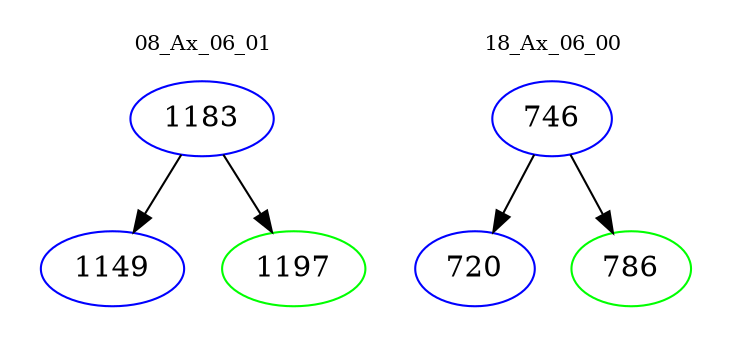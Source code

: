 digraph{
subgraph cluster_0 {
color = white
label = "08_Ax_06_01";
fontsize=10;
T0_1183 [label="1183", color="blue"]
T0_1183 -> T0_1149 [color="black"]
T0_1149 [label="1149", color="blue"]
T0_1183 -> T0_1197 [color="black"]
T0_1197 [label="1197", color="green"]
}
subgraph cluster_1 {
color = white
label = "18_Ax_06_00";
fontsize=10;
T1_746 [label="746", color="blue"]
T1_746 -> T1_720 [color="black"]
T1_720 [label="720", color="blue"]
T1_746 -> T1_786 [color="black"]
T1_786 [label="786", color="green"]
}
}
